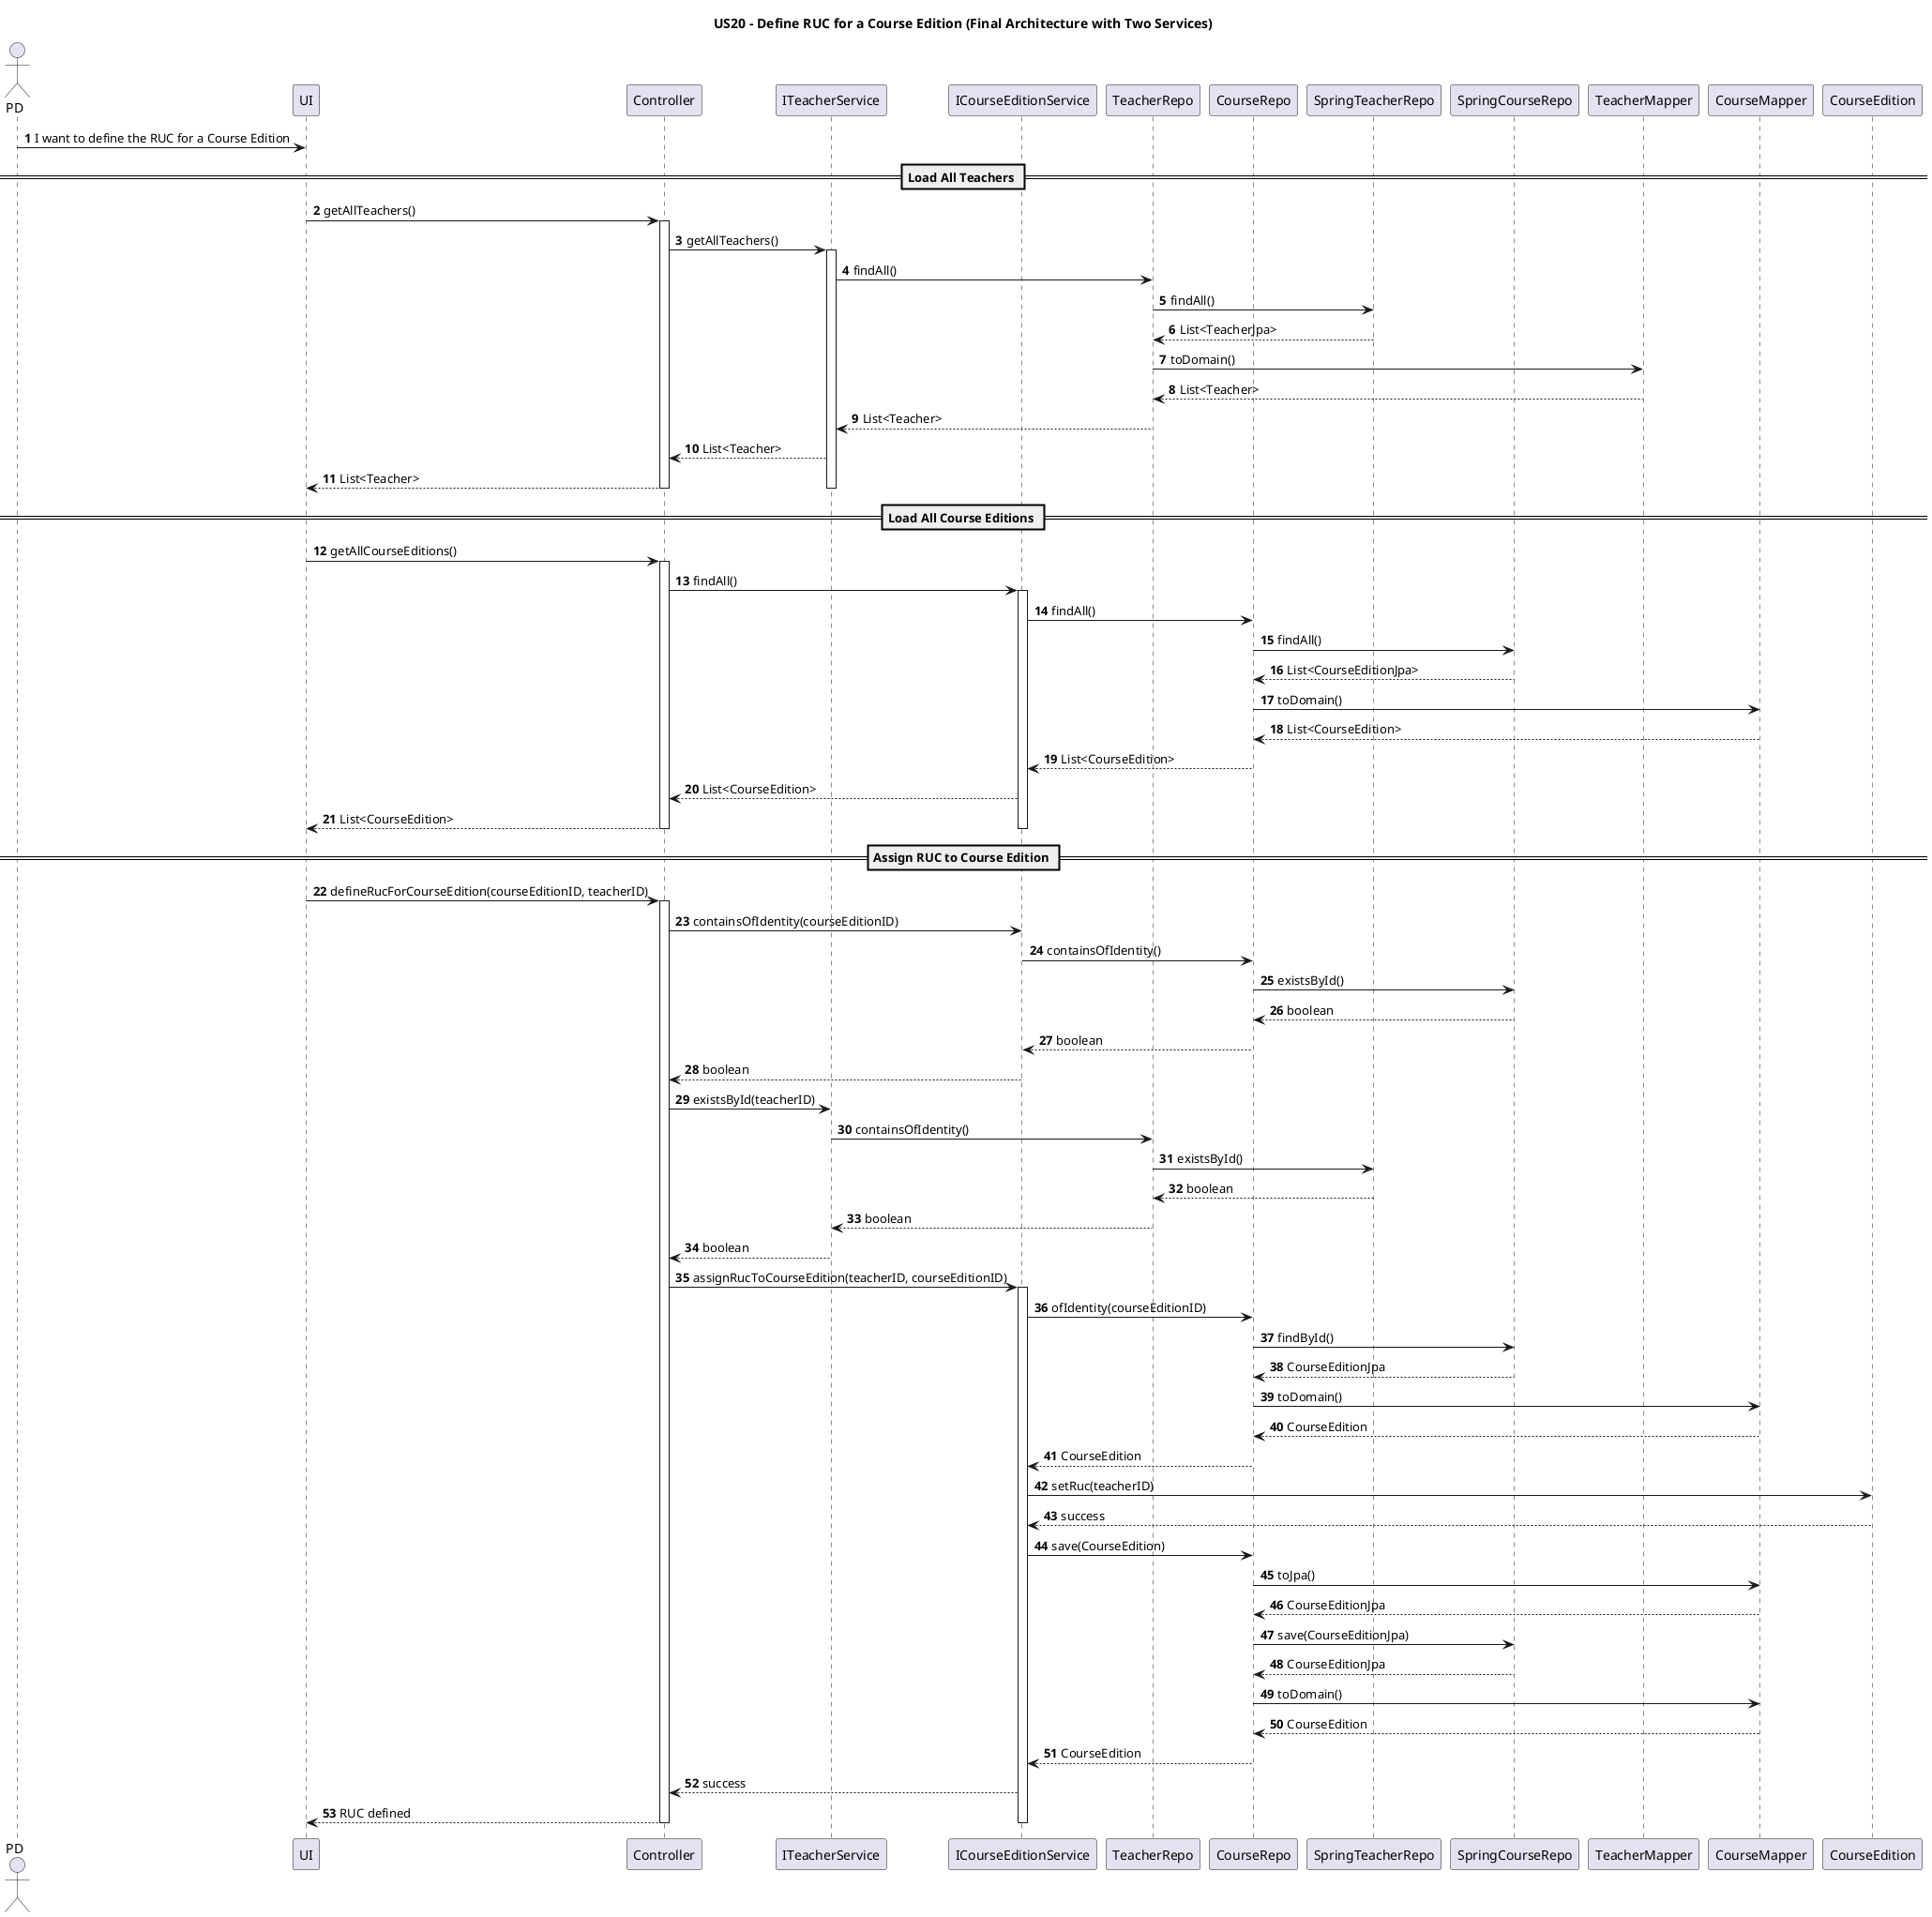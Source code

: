@startuml

autonumber

title US20 - Define RUC for a Course Edition (Final Architecture with Two Services)

actor PD
participant UI
participant Controller
participant ITeacherService as TeacherService
participant ICourseEditionService as CourseService
participant TeacherRepo
participant CourseRepo
participant SpringTeacherRepo
participant SpringCourseRepo
participant TeacherMapper
participant CourseMapper
participant CourseEdition

PD -> UI : I want to define the RUC for a Course Edition

== Load All Teachers ==
UI -> Controller : getAllTeachers()
activate Controller
Controller -> TeacherService : getAllTeachers()
activate TeacherService
TeacherService -> TeacherRepo : findAll()
TeacherRepo -> SpringTeacherRepo : findAll()
SpringTeacherRepo --> TeacherRepo : List<TeacherJpa>
TeacherRepo -> TeacherMapper : toDomain()
TeacherMapper --> TeacherRepo : List<Teacher>
TeacherRepo --> TeacherService : List<Teacher>
TeacherService --> Controller : List<Teacher>
Controller --> UI : List<Teacher>
deactivate TeacherService
deactivate Controller

== Load All Course Editions ==
UI -> Controller : getAllCourseEditions()
activate Controller
Controller -> CourseService : findAll()
activate CourseService
CourseService -> CourseRepo : findAll()
CourseRepo -> SpringCourseRepo : findAll()
SpringCourseRepo --> CourseRepo : List<CourseEditionJpa>
CourseRepo -> CourseMapper : toDomain()
CourseMapper --> CourseRepo : List<CourseEdition>
CourseRepo --> CourseService : List<CourseEdition>
CourseService --> Controller : List<CourseEdition>
Controller --> UI : List<CourseEdition>
deactivate CourseService
deactivate Controller

== Assign RUC to Course Edition ==
UI -> Controller : defineRucForCourseEdition(courseEditionID, teacherID)
activate Controller
Controller -> CourseService : containsOfIdentity(courseEditionID)
CourseService -> CourseRepo : containsOfIdentity()
CourseRepo -> SpringCourseRepo : existsById()
SpringCourseRepo --> CourseRepo : boolean
CourseRepo --> CourseService : boolean
CourseService --> Controller : boolean

Controller -> TeacherService : existsById(teacherID)
TeacherService -> TeacherRepo : containsOfIdentity()
TeacherRepo -> SpringTeacherRepo : existsById()
SpringTeacherRepo --> TeacherRepo : boolean
TeacherRepo --> TeacherService : boolean
TeacherService --> Controller : boolean

Controller -> CourseService : assignRucToCourseEdition(teacherID, courseEditionID)
activate CourseService
CourseService -> CourseRepo : ofIdentity(courseEditionID)
CourseRepo -> SpringCourseRepo : findById()
SpringCourseRepo --> CourseRepo : CourseEditionJpa
CourseRepo -> CourseMapper : toDomain()
CourseMapper --> CourseRepo : CourseEdition
CourseRepo --> CourseService : CourseEdition

CourseService -> CourseEdition : setRuc(teacherID)
CourseEdition --> CourseService : success

CourseService -> CourseRepo : save(CourseEdition)
CourseRepo -> CourseMapper : toJpa()
CourseMapper --> CourseRepo : CourseEditionJpa
CourseRepo -> SpringCourseRepo : save(CourseEditionJpa)
SpringCourseRepo --> CourseRepo : CourseEditionJpa
CourseRepo -> CourseMapper : toDomain()
CourseMapper --> CourseRepo : CourseEdition
CourseRepo --> CourseService : CourseEdition

CourseService --> Controller : success
Controller --> UI : RUC defined
deactivate CourseService
deactivate Controller

@enduml
